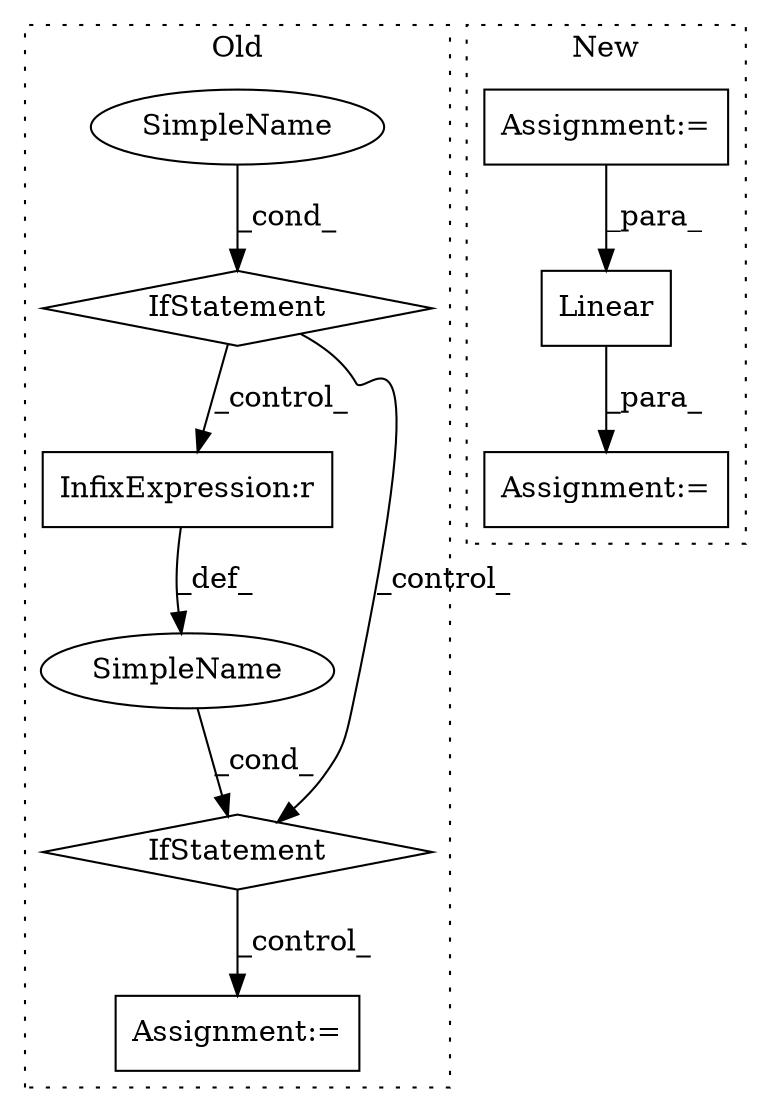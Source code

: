 digraph G {
subgraph cluster0 {
1 [label="IfStatement" a="25" s="1468,1510" l="4,2" shape="diamond"];
3 [label="SimpleName" a="42" s="" l="" shape="ellipse"];
4 [label="InfixExpression:r" a="27" s="1686" l="4" shape="box"];
5 [label="IfStatement" a="25" s="1650,1736" l="4,2" shape="diamond"];
7 [label="Assignment:=" a="7" s="1859" l="1" shape="box"];
8 [label="SimpleName" a="42" s="" l="" shape="ellipse"];
label = "Old";
style="dotted";
}
subgraph cluster1 {
2 [label="Linear" a="32" s="1506,1564" l="7,1" shape="box"];
6 [label="Assignment:=" a="7" s="1285" l="1" shape="box"];
9 [label="Assignment:=" a="7" s="1505" l="1" shape="box"];
label = "New";
style="dotted";
}
1 -> 4 [label="_control_"];
1 -> 5 [label="_control_"];
2 -> 9 [label="_para_"];
3 -> 1 [label="_cond_"];
4 -> 8 [label="_def_"];
5 -> 7 [label="_control_"];
6 -> 2 [label="_para_"];
8 -> 5 [label="_cond_"];
}